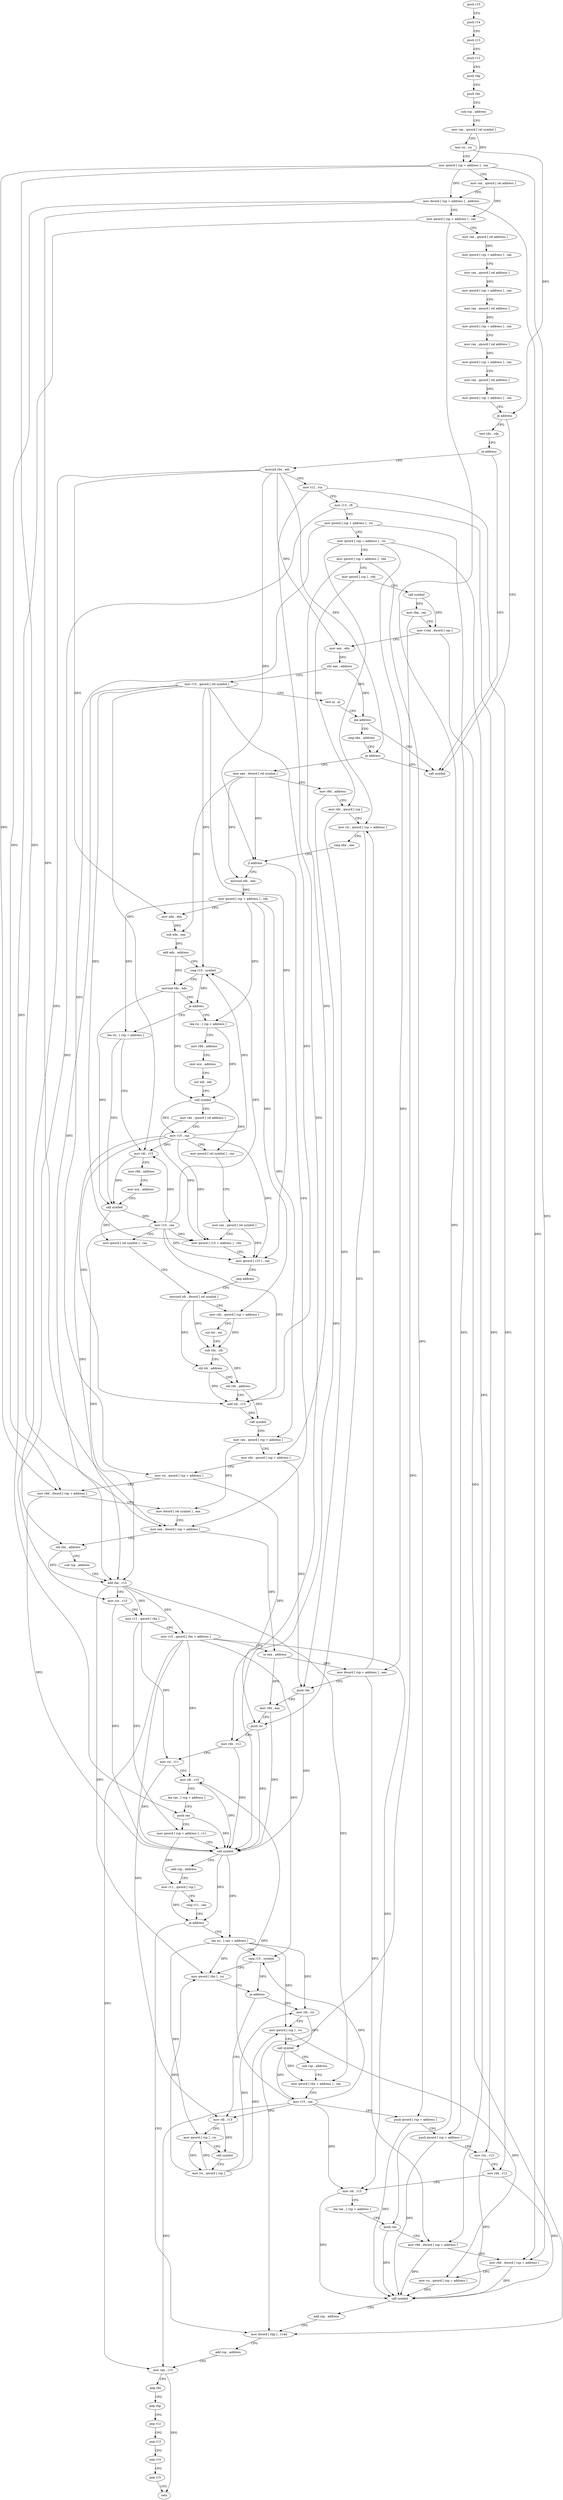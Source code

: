 digraph "func" {
"4359360" [label = "push r15" ]
"4359362" [label = "push r14" ]
"4359364" [label = "push r13" ]
"4359366" [label = "push r12" ]
"4359368" [label = "push rbp" ]
"4359369" [label = "push rbx" ]
"4359370" [label = "sub rsp , address" ]
"4359374" [label = "mov rax , qword [ rel symbol ]" ]
"4359381" [label = "test rsi , rsi" ]
"4359384" [label = "mov qword [ rsp + address ] , rax" ]
"4359389" [label = "mov rax , qword [ rel address ]" ]
"4359396" [label = "mov dword [ rsp + address ] , address" ]
"4359404" [label = "mov qword [ rsp + address ] , rax" ]
"4359409" [label = "mov rax , qword [ rel address ]" ]
"4359416" [label = "mov qword [ rsp + address ] , rax" ]
"4359421" [label = "mov rax , qword [ rel address ]" ]
"4359428" [label = "mov qword [ rsp + address ] , rax" ]
"4359433" [label = "mov rax , qword [ rel address ]" ]
"4359440" [label = "mov qword [ rsp + address ] , rax" ]
"4359445" [label = "mov rax , qword [ rel address ]" ]
"4359452" [label = "mov qword [ rsp + address ] , rax" ]
"4359457" [label = "mov rax , qword [ rel address ]" ]
"4359464" [label = "mov qword [ rsp + address ] , rax" ]
"4359469" [label = "je address" ]
"4359963" [label = "call symbol" ]
"4359475" [label = "test rdx , rdx" ]
"4359478" [label = "je address" ]
"4359484" [label = "movsxd rbx , edi" ]
"4359487" [label = "mov r12 , rcx" ]
"4359490" [label = "mov r13 , r8" ]
"4359493" [label = "mov qword [ rsp + address ] , rsi" ]
"4359498" [label = "mov qword [ rsp + address ] , rsi" ]
"4359503" [label = "mov qword [ rsp + address ] , rdx" ]
"4359508" [label = "mov qword [ rsp ] , rdx" ]
"4359512" [label = "call symbol" ]
"4359517" [label = "mov rbp , rax" ]
"4359520" [label = "mov r14d , dword [ rax ]" ]
"4359523" [label = "mov eax , ebx" ]
"4359525" [label = "shr eax , address" ]
"4359528" [label = "mov r15 , qword [ rel symbol ]" ]
"4359535" [label = "test al , al" ]
"4359537" [label = "jne address" ]
"4359543" [label = "cmp ebx , address" ]
"4359549" [label = "je address" ]
"4359555" [label = "mov eax , dword [ rel symbol ]" ]
"4359561" [label = "mov r8d , address" ]
"4359567" [label = "mov rdx , qword [ rsp ]" ]
"4359571" [label = "mov rsi , qword [ rsp + address ]" ]
"4359576" [label = "cmp ebx , eax" ]
"4359578" [label = "jl address" ]
"4359704" [label = "mov eax , dword [ rsp + address ]" ]
"4359580" [label = "movsxd rdx , eax" ]
"4359708" [label = "shl rbx , address" ]
"4359712" [label = "sub rsp , address" ]
"4359716" [label = "add rbx , r15" ]
"4359719" [label = "mov rcx , r13" ]
"4359722" [label = "mov r11 , qword [ rbx ]" ]
"4359725" [label = "mov r15 , qword [ rbx + address ]" ]
"4359729" [label = "or eax , address" ]
"4359732" [label = "mov dword [ rsp + address ] , eax" ]
"4359736" [label = "push rdx" ]
"4359737" [label = "mov r9d , eax" ]
"4359740" [label = "push rsi" ]
"4359741" [label = "mov rdx , r12" ]
"4359744" [label = "mov rsi , r11" ]
"4359747" [label = "mov rdi , r15" ]
"4359750" [label = "lea rax , [ rsp + address ]" ]
"4359755" [label = "push rax" ]
"4359756" [label = "mov qword [ rsp + address ] , r11" ]
"4359761" [label = "call symbol" ]
"4359766" [label = "add rsp , address" ]
"4359770" [label = "mov r11 , qword [ rsp ]" ]
"4359774" [label = "cmp r11 , rax" ]
"4359777" [label = "ja address" ]
"4359881" [label = "mov dword [ rbp ] , r14d" ]
"4359779" [label = "lea rsi , [ rax + address ]" ]
"4359583" [label = "mov qword [ rsp + address ] , rdx" ]
"4359588" [label = "mov edx , ebx" ]
"4359590" [label = "sub edx , eax" ]
"4359592" [label = "add edx , address" ]
"4359595" [label = "cmp r15 , symbol" ]
"4359602" [label = "movsxd rdx , edx" ]
"4359605" [label = "je address" ]
"4359904" [label = "lea rsi , [ rsp + address ]" ]
"4359611" [label = "lea rsi , [ rsp + address ]" ]
"4359885" [label = "add rsp , address" ]
"4359889" [label = "mov rax , r15" ]
"4359892" [label = "pop rbx" ]
"4359893" [label = "pop rbp" ]
"4359894" [label = "pop r12" ]
"4359896" [label = "pop r13" ]
"4359898" [label = "pop r14" ]
"4359900" [label = "pop r15" ]
"4359902" [label = "retn" ]
"4359783" [label = "cmp r15 , symbol" ]
"4359790" [label = "mov qword [ rbx ] , rsi" ]
"4359793" [label = "je address" ]
"4359811" [label = "mov rdi , rsi" ]
"4359795" [label = "mov rdi , r15" ]
"4359909" [label = "mov r8d , address" ]
"4359915" [label = "mov ecx , address" ]
"4359920" [label = "xor edi , edi" ]
"4359922" [label = "call symbol" ]
"4359927" [label = "mov rdx , qword [ rel address ]" ]
"4359934" [label = "mov r15 , rax" ]
"4359937" [label = "mov qword [ rel symbol ] , rax" ]
"4359944" [label = "mov rax , qword [ rel symbol ]" ]
"4359951" [label = "mov qword [ r15 + address ] , rdx" ]
"4359955" [label = "mov qword [ r15 ] , rax" ]
"4359958" [label = "jmp address" ]
"4359645" [label = "movsxd rdi , dword [ rel symbol ]" ]
"4359616" [label = "mov rdi , r15" ]
"4359619" [label = "mov r8d , address" ]
"4359625" [label = "mov ecx , address" ]
"4359630" [label = "call symbol" ]
"4359635" [label = "mov r15 , rax" ]
"4359638" [label = "mov qword [ rel symbol ] , rax" ]
"4359814" [label = "mov qword [ rsp ] , rsi" ]
"4359818" [label = "call symbol" ]
"4359823" [label = "sub rsp , address" ]
"4359827" [label = "mov qword [ rbx + address ] , rax" ]
"4359831" [label = "mov r15 , rax" ]
"4359834" [label = "push qword [ rsp + address ]" ]
"4359838" [label = "push qword [ rsp + address ]" ]
"4359842" [label = "mov rcx , r13" ]
"4359845" [label = "mov rdx , r12" ]
"4359848" [label = "mov rdi , r15" ]
"4359851" [label = "lea rax , [ rsp + address ]" ]
"4359856" [label = "push rax" ]
"4359857" [label = "mov r9d , dword [ rsp + address ]" ]
"4359862" [label = "mov r8d , dword [ rsp + address ]" ]
"4359867" [label = "mov rsi , qword [ rsp + address ]" ]
"4359872" [label = "call symbol" ]
"4359877" [label = "add rsp , address" ]
"4359798" [label = "mov qword [ rsp ] , rsi" ]
"4359802" [label = "call symbol" ]
"4359807" [label = "mov rsi , qword [ rsp ]" ]
"4359652" [label = "mov rdx , qword [ rsp + address ]" ]
"4359657" [label = "xor esi , esi" ]
"4359659" [label = "sub rdx , rdi" ]
"4359662" [label = "shl rdi , address" ]
"4359666" [label = "shl rdx , address" ]
"4359670" [label = "add rdi , r15" ]
"4359673" [label = "call symbol" ]
"4359678" [label = "mov rax , qword [ rsp + address ]" ]
"4359683" [label = "mov rdx , qword [ rsp + address ]" ]
"4359688" [label = "mov rsi , qword [ rsp + address ]" ]
"4359693" [label = "mov r8d , dword [ rsp + address ]" ]
"4359698" [label = "mov dword [ rel symbol ] , eax" ]
"4359360" -> "4359362" [ label = "CFG" ]
"4359362" -> "4359364" [ label = "CFG" ]
"4359364" -> "4359366" [ label = "CFG" ]
"4359366" -> "4359368" [ label = "CFG" ]
"4359368" -> "4359369" [ label = "CFG" ]
"4359369" -> "4359370" [ label = "CFG" ]
"4359370" -> "4359374" [ label = "CFG" ]
"4359374" -> "4359381" [ label = "CFG" ]
"4359374" -> "4359384" [ label = "DFG" ]
"4359381" -> "4359384" [ label = "CFG" ]
"4359381" -> "4359469" [ label = "DFG" ]
"4359384" -> "4359389" [ label = "CFG" ]
"4359384" -> "4359396" [ label = "DFG" ]
"4359384" -> "4359704" [ label = "DFG" ]
"4359384" -> "4359862" [ label = "DFG" ]
"4359384" -> "4359693" [ label = "DFG" ]
"4359389" -> "4359396" [ label = "CFG" ]
"4359389" -> "4359404" [ label = "DFG" ]
"4359396" -> "4359404" [ label = "CFG" ]
"4359396" -> "4359704" [ label = "DFG" ]
"4359396" -> "4359862" [ label = "DFG" ]
"4359396" -> "4359693" [ label = "DFG" ]
"4359404" -> "4359409" [ label = "CFG" ]
"4359404" -> "4359755" [ label = "DFG" ]
"4359404" -> "4359856" [ label = "DFG" ]
"4359409" -> "4359416" [ label = "DFG" ]
"4359416" -> "4359421" [ label = "CFG" ]
"4359421" -> "4359428" [ label = "DFG" ]
"4359428" -> "4359433" [ label = "CFG" ]
"4359433" -> "4359440" [ label = "DFG" ]
"4359440" -> "4359445" [ label = "CFG" ]
"4359445" -> "4359452" [ label = "DFG" ]
"4359452" -> "4359457" [ label = "CFG" ]
"4359457" -> "4359464" [ label = "DFG" ]
"4359464" -> "4359469" [ label = "CFG" ]
"4359469" -> "4359963" [ label = "CFG" ]
"4359469" -> "4359475" [ label = "CFG" ]
"4359475" -> "4359478" [ label = "CFG" ]
"4359478" -> "4359963" [ label = "CFG" ]
"4359478" -> "4359484" [ label = "CFG" ]
"4359484" -> "4359487" [ label = "CFG" ]
"4359484" -> "4359523" [ label = "DFG" ]
"4359484" -> "4359549" [ label = "DFG" ]
"4359484" -> "4359578" [ label = "DFG" ]
"4359484" -> "4359708" [ label = "DFG" ]
"4359484" -> "4359588" [ label = "DFG" ]
"4359487" -> "4359490" [ label = "CFG" ]
"4359487" -> "4359741" [ label = "DFG" ]
"4359487" -> "4359845" [ label = "DFG" ]
"4359490" -> "4359493" [ label = "CFG" ]
"4359490" -> "4359719" [ label = "DFG" ]
"4359490" -> "4359842" [ label = "DFG" ]
"4359493" -> "4359498" [ label = "CFG" ]
"4359493" -> "4359838" [ label = "DFG" ]
"4359493" -> "4359688" [ label = "DFG" ]
"4359498" -> "4359503" [ label = "CFG" ]
"4359498" -> "4359571" [ label = "DFG" ]
"4359498" -> "4359732" [ label = "DFG" ]
"4359498" -> "4359857" [ label = "DFG" ]
"4359503" -> "4359508" [ label = "CFG" ]
"4359503" -> "4359834" [ label = "DFG" ]
"4359503" -> "4359683" [ label = "DFG" ]
"4359508" -> "4359512" [ label = "CFG" ]
"4359508" -> "4359567" [ label = "DFG" ]
"4359512" -> "4359517" [ label = "DFG" ]
"4359512" -> "4359520" [ label = "DFG" ]
"4359517" -> "4359520" [ label = "CFG" ]
"4359517" -> "4359881" [ label = "DFG" ]
"4359520" -> "4359523" [ label = "CFG" ]
"4359520" -> "4359881" [ label = "DFG" ]
"4359523" -> "4359525" [ label = "DFG" ]
"4359525" -> "4359528" [ label = "CFG" ]
"4359525" -> "4359537" [ label = "DFG" ]
"4359528" -> "4359535" [ label = "CFG" ]
"4359528" -> "4359716" [ label = "DFG" ]
"4359528" -> "4359595" [ label = "DFG" ]
"4359528" -> "4359951" [ label = "DFG" ]
"4359528" -> "4359955" [ label = "DFG" ]
"4359528" -> "4359616" [ label = "DFG" ]
"4359528" -> "4359670" [ label = "DFG" ]
"4359535" -> "4359537" [ label = "CFG" ]
"4359537" -> "4359963" [ label = "CFG" ]
"4359537" -> "4359543" [ label = "CFG" ]
"4359543" -> "4359549" [ label = "CFG" ]
"4359549" -> "4359963" [ label = "CFG" ]
"4359549" -> "4359555" [ label = "CFG" ]
"4359555" -> "4359561" [ label = "CFG" ]
"4359555" -> "4359578" [ label = "DFG" ]
"4359555" -> "4359580" [ label = "DFG" ]
"4359555" -> "4359590" [ label = "DFG" ]
"4359561" -> "4359567" [ label = "CFG" ]
"4359561" -> "4359761" [ label = "DFG" ]
"4359567" -> "4359571" [ label = "CFG" ]
"4359567" -> "4359736" [ label = "DFG" ]
"4359571" -> "4359576" [ label = "CFG" ]
"4359571" -> "4359740" [ label = "DFG" ]
"4359576" -> "4359578" [ label = "CFG" ]
"4359578" -> "4359704" [ label = "CFG" ]
"4359578" -> "4359580" [ label = "CFG" ]
"4359704" -> "4359708" [ label = "CFG" ]
"4359704" -> "4359729" [ label = "DFG" ]
"4359580" -> "4359583" [ label = "DFG" ]
"4359708" -> "4359712" [ label = "CFG" ]
"4359708" -> "4359716" [ label = "DFG" ]
"4359712" -> "4359716" [ label = "CFG" ]
"4359716" -> "4359719" [ label = "CFG" ]
"4359716" -> "4359722" [ label = "DFG" ]
"4359716" -> "4359725" [ label = "DFG" ]
"4359716" -> "4359790" [ label = "DFG" ]
"4359716" -> "4359827" [ label = "DFG" ]
"4359719" -> "4359722" [ label = "CFG" ]
"4359719" -> "4359761" [ label = "DFG" ]
"4359722" -> "4359725" [ label = "CFG" ]
"4359722" -> "4359744" [ label = "DFG" ]
"4359722" -> "4359756" [ label = "DFG" ]
"4359725" -> "4359729" [ label = "CFG" ]
"4359725" -> "4359747" [ label = "DFG" ]
"4359725" -> "4359889" [ label = "DFG" ]
"4359725" -> "4359783" [ label = "DFG" ]
"4359725" -> "4359848" [ label = "DFG" ]
"4359725" -> "4359795" [ label = "DFG" ]
"4359729" -> "4359732" [ label = "DFG" ]
"4359729" -> "4359737" [ label = "DFG" ]
"4359732" -> "4359736" [ label = "CFG" ]
"4359732" -> "4359571" [ label = "DFG" ]
"4359732" -> "4359857" [ label = "DFG" ]
"4359736" -> "4359737" [ label = "CFG" ]
"4359736" -> "4359761" [ label = "DFG" ]
"4359737" -> "4359740" [ label = "CFG" ]
"4359737" -> "4359761" [ label = "DFG" ]
"4359740" -> "4359741" [ label = "CFG" ]
"4359740" -> "4359761" [ label = "DFG" ]
"4359741" -> "4359744" [ label = "CFG" ]
"4359741" -> "4359761" [ label = "DFG" ]
"4359744" -> "4359747" [ label = "CFG" ]
"4359744" -> "4359761" [ label = "DFG" ]
"4359747" -> "4359750" [ label = "CFG" ]
"4359747" -> "4359761" [ label = "DFG" ]
"4359750" -> "4359755" [ label = "CFG" ]
"4359755" -> "4359756" [ label = "CFG" ]
"4359755" -> "4359761" [ label = "DFG" ]
"4359756" -> "4359761" [ label = "CFG" ]
"4359756" -> "4359770" [ label = "DFG" ]
"4359761" -> "4359766" [ label = "CFG" ]
"4359761" -> "4359777" [ label = "DFG" ]
"4359761" -> "4359779" [ label = "DFG" ]
"4359766" -> "4359770" [ label = "CFG" ]
"4359770" -> "4359774" [ label = "CFG" ]
"4359770" -> "4359777" [ label = "DFG" ]
"4359774" -> "4359777" [ label = "CFG" ]
"4359777" -> "4359881" [ label = "CFG" ]
"4359777" -> "4359779" [ label = "CFG" ]
"4359881" -> "4359885" [ label = "CFG" ]
"4359779" -> "4359783" [ label = "CFG" ]
"4359779" -> "4359790" [ label = "DFG" ]
"4359779" -> "4359811" [ label = "DFG" ]
"4359779" -> "4359814" [ label = "DFG" ]
"4359779" -> "4359798" [ label = "DFG" ]
"4359583" -> "4359588" [ label = "CFG" ]
"4359583" -> "4359652" [ label = "DFG" ]
"4359583" -> "4359678" [ label = "DFG" ]
"4359583" -> "4359904" [ label = "DFG" ]
"4359583" -> "4359611" [ label = "DFG" ]
"4359588" -> "4359590" [ label = "DFG" ]
"4359590" -> "4359592" [ label = "DFG" ]
"4359592" -> "4359595" [ label = "CFG" ]
"4359592" -> "4359602" [ label = "DFG" ]
"4359595" -> "4359602" [ label = "CFG" ]
"4359595" -> "4359605" [ label = "DFG" ]
"4359602" -> "4359605" [ label = "CFG" ]
"4359602" -> "4359922" [ label = "DFG" ]
"4359602" -> "4359630" [ label = "DFG" ]
"4359605" -> "4359904" [ label = "CFG" ]
"4359605" -> "4359611" [ label = "CFG" ]
"4359904" -> "4359909" [ label = "CFG" ]
"4359904" -> "4359922" [ label = "DFG" ]
"4359611" -> "4359616" [ label = "CFG" ]
"4359611" -> "4359630" [ label = "DFG" ]
"4359885" -> "4359889" [ label = "CFG" ]
"4359889" -> "4359892" [ label = "CFG" ]
"4359889" -> "4359902" [ label = "DFG" ]
"4359892" -> "4359893" [ label = "CFG" ]
"4359893" -> "4359894" [ label = "CFG" ]
"4359894" -> "4359896" [ label = "CFG" ]
"4359896" -> "4359898" [ label = "CFG" ]
"4359898" -> "4359900" [ label = "CFG" ]
"4359900" -> "4359902" [ label = "CFG" ]
"4359783" -> "4359790" [ label = "CFG" ]
"4359783" -> "4359793" [ label = "DFG" ]
"4359790" -> "4359793" [ label = "CFG" ]
"4359793" -> "4359811" [ label = "CFG" ]
"4359793" -> "4359795" [ label = "CFG" ]
"4359811" -> "4359814" [ label = "CFG" ]
"4359811" -> "4359818" [ label = "DFG" ]
"4359795" -> "4359798" [ label = "CFG" ]
"4359795" -> "4359802" [ label = "DFG" ]
"4359909" -> "4359915" [ label = "CFG" ]
"4359915" -> "4359920" [ label = "CFG" ]
"4359920" -> "4359922" [ label = "CFG" ]
"4359922" -> "4359927" [ label = "CFG" ]
"4359922" -> "4359934" [ label = "DFG" ]
"4359922" -> "4359937" [ label = "DFG" ]
"4359927" -> "4359934" [ label = "CFG" ]
"4359927" -> "4359951" [ label = "DFG" ]
"4359934" -> "4359937" [ label = "CFG" ]
"4359934" -> "4359716" [ label = "DFG" ]
"4359934" -> "4359595" [ label = "DFG" ]
"4359934" -> "4359951" [ label = "DFG" ]
"4359934" -> "4359955" [ label = "DFG" ]
"4359934" -> "4359616" [ label = "DFG" ]
"4359934" -> "4359670" [ label = "DFG" ]
"4359937" -> "4359944" [ label = "CFG" ]
"4359944" -> "4359951" [ label = "CFG" ]
"4359944" -> "4359955" [ label = "DFG" ]
"4359951" -> "4359955" [ label = "CFG" ]
"4359955" -> "4359958" [ label = "CFG" ]
"4359958" -> "4359645" [ label = "CFG" ]
"4359645" -> "4359652" [ label = "CFG" ]
"4359645" -> "4359659" [ label = "DFG" ]
"4359645" -> "4359662" [ label = "DFG" ]
"4359616" -> "4359619" [ label = "CFG" ]
"4359616" -> "4359630" [ label = "DFG" ]
"4359619" -> "4359625" [ label = "CFG" ]
"4359625" -> "4359630" [ label = "CFG" ]
"4359630" -> "4359635" [ label = "DFG" ]
"4359630" -> "4359638" [ label = "DFG" ]
"4359635" -> "4359638" [ label = "CFG" ]
"4359635" -> "4359716" [ label = "DFG" ]
"4359635" -> "4359595" [ label = "DFG" ]
"4359635" -> "4359616" [ label = "DFG" ]
"4359635" -> "4359951" [ label = "DFG" ]
"4359635" -> "4359955" [ label = "DFG" ]
"4359635" -> "4359670" [ label = "DFG" ]
"4359638" -> "4359645" [ label = "CFG" ]
"4359814" -> "4359818" [ label = "CFG" ]
"4359814" -> "4359867" [ label = "DFG" ]
"4359818" -> "4359823" [ label = "CFG" ]
"4359818" -> "4359827" [ label = "DFG" ]
"4359818" -> "4359831" [ label = "DFG" ]
"4359823" -> "4359827" [ label = "CFG" ]
"4359827" -> "4359831" [ label = "CFG" ]
"4359831" -> "4359834" [ label = "CFG" ]
"4359831" -> "4359747" [ label = "DFG" ]
"4359831" -> "4359889" [ label = "DFG" ]
"4359831" -> "4359783" [ label = "DFG" ]
"4359831" -> "4359848" [ label = "DFG" ]
"4359831" -> "4359795" [ label = "DFG" ]
"4359834" -> "4359838" [ label = "CFG" ]
"4359834" -> "4359872" [ label = "DFG" ]
"4359838" -> "4359842" [ label = "CFG" ]
"4359838" -> "4359872" [ label = "DFG" ]
"4359842" -> "4359845" [ label = "CFG" ]
"4359842" -> "4359872" [ label = "DFG" ]
"4359845" -> "4359848" [ label = "CFG" ]
"4359845" -> "4359872" [ label = "DFG" ]
"4359848" -> "4359851" [ label = "CFG" ]
"4359848" -> "4359872" [ label = "DFG" ]
"4359851" -> "4359856" [ label = "CFG" ]
"4359856" -> "4359857" [ label = "CFG" ]
"4359856" -> "4359872" [ label = "DFG" ]
"4359857" -> "4359862" [ label = "CFG" ]
"4359857" -> "4359872" [ label = "DFG" ]
"4359862" -> "4359867" [ label = "CFG" ]
"4359862" -> "4359872" [ label = "DFG" ]
"4359867" -> "4359872" [ label = "DFG" ]
"4359872" -> "4359877" [ label = "CFG" ]
"4359877" -> "4359881" [ label = "CFG" ]
"4359798" -> "4359802" [ label = "CFG" ]
"4359798" -> "4359807" [ label = "DFG" ]
"4359802" -> "4359807" [ label = "CFG" ]
"4359807" -> "4359811" [ label = "DFG" ]
"4359807" -> "4359790" [ label = "DFG" ]
"4359807" -> "4359814" [ label = "DFG" ]
"4359807" -> "4359798" [ label = "DFG" ]
"4359652" -> "4359657" [ label = "CFG" ]
"4359652" -> "4359659" [ label = "DFG" ]
"4359657" -> "4359659" [ label = "CFG" ]
"4359659" -> "4359662" [ label = "CFG" ]
"4359659" -> "4359666" [ label = "DFG" ]
"4359662" -> "4359666" [ label = "CFG" ]
"4359662" -> "4359670" [ label = "DFG" ]
"4359666" -> "4359670" [ label = "CFG" ]
"4359666" -> "4359673" [ label = "DFG" ]
"4359670" -> "4359673" [ label = "DFG" ]
"4359673" -> "4359678" [ label = "CFG" ]
"4359678" -> "4359683" [ label = "CFG" ]
"4359678" -> "4359698" [ label = "DFG" ]
"4359683" -> "4359688" [ label = "CFG" ]
"4359683" -> "4359736" [ label = "DFG" ]
"4359688" -> "4359693" [ label = "CFG" ]
"4359688" -> "4359740" [ label = "DFG" ]
"4359693" -> "4359698" [ label = "CFG" ]
"4359693" -> "4359761" [ label = "DFG" ]
"4359698" -> "4359704" [ label = "CFG" ]
}
